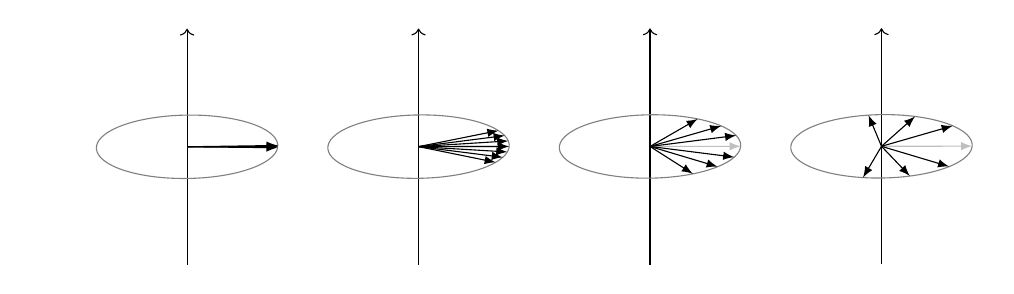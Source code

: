 \usetikzlibrary{arrows.meta}
\usetikzlibrary{3d}
\begin{tikzpicture}[scale=1,rotate around x=0, rotate around y=0, rotate around z=0,x={(-11.5:1cm)}, y={(90:1cm)}, z={(30:0.7cm)}]


\begin{scope}[shift={(0,0)}]
\begin{scope}[canvas is xy plane at z=0]
  \draw[->] (0,-1.5) -- (0,1.5);
\end{scope}
\begin{scope}[canvas is xz plane at y=0]
  % z-axis
\draw[-latex,gray!50] (0,0) --(30:1);
\draw[gray,->] (0,0) circle (1);
\draw[-latex] (0,0) --(30:1);
\draw[-latex] (0,0) --(28:1);
\draw[-latex] (0,0) --(32:1);

\end{scope}
\end{scope}

\begin{scope}[shift={(3,0.6)}]
\begin{scope}[canvas is xy plane at z=0]
  \draw[->] (0,-1.5) -- (0,1.5);
\end{scope}
\begin{scope}[canvas is xz plane at y=0]
  % z-axis
\draw[-latex,gray!50] (0,0) --(30:1);
\draw[gray,->] (0,0) circle (1);
\draw[-latex] (0,0) --(30:1);

\draw[-latex] (0,0) --(40:1);
\draw[-latex] (0,0) --(20:1);
\draw[-latex] (0,0) --(50:1);
\draw[-latex] (0,0) --(10:1);
\draw[-latex] (0,0) --(60:1);
\draw[-latex] (0,0) --(0:1);
\end{scope}
\end{scope}

\begin{scope}[shift={(2*3,2*0.6)}]
\begin{scope}[canvas is xy plane at z=0]
  \draw[->] (0,-1.5) -- (0,1.5);
\end{scope}
\begin{scope}[canvas is xz plane at y=0]
  % z-axis
\draw[-latex,gray!50] (0,0) --(30:1);
\draw[gray,->] (0,0) circle (1);

\draw[-latex] (0,0) --(50:1);
\draw[-latex] (0,0) --(10:1);
\draw[-latex] (0,0) --(70:1);
\draw[-latex] (0,0) --(-10:1);
\draw[-latex] (0,0) --(90:1);
\draw[-latex] (0,0) --(-30:1);
\end{scope}
\end{scope}

\begin{scope}[shift={(3*3,3*0.6)}]
\begin{scope}[canvas is xy plane at z=0]
  \draw[->] (0,-1.5) -- (0,1.5);
\end{scope}
\begin{scope}[canvas is xz plane at y=0]
  % z-axis
\draw[-latex,gray!50] (0,0) --(30:1);
\draw[gray,->] (0,0) circle (1);

\draw[-latex] (0,0) --(70:1);
\draw[-latex] (0,0) --(100:1);
\draw[-latex] (0,0) --(130:1);
\draw[-latex] (0,0) --(-10:1);
\draw[-latex] (0,0) --(-40:1);
\draw[-latex] (0,0) --(-70:1);
\end{scope}
\end{scope}


\end{tikzpicture}




